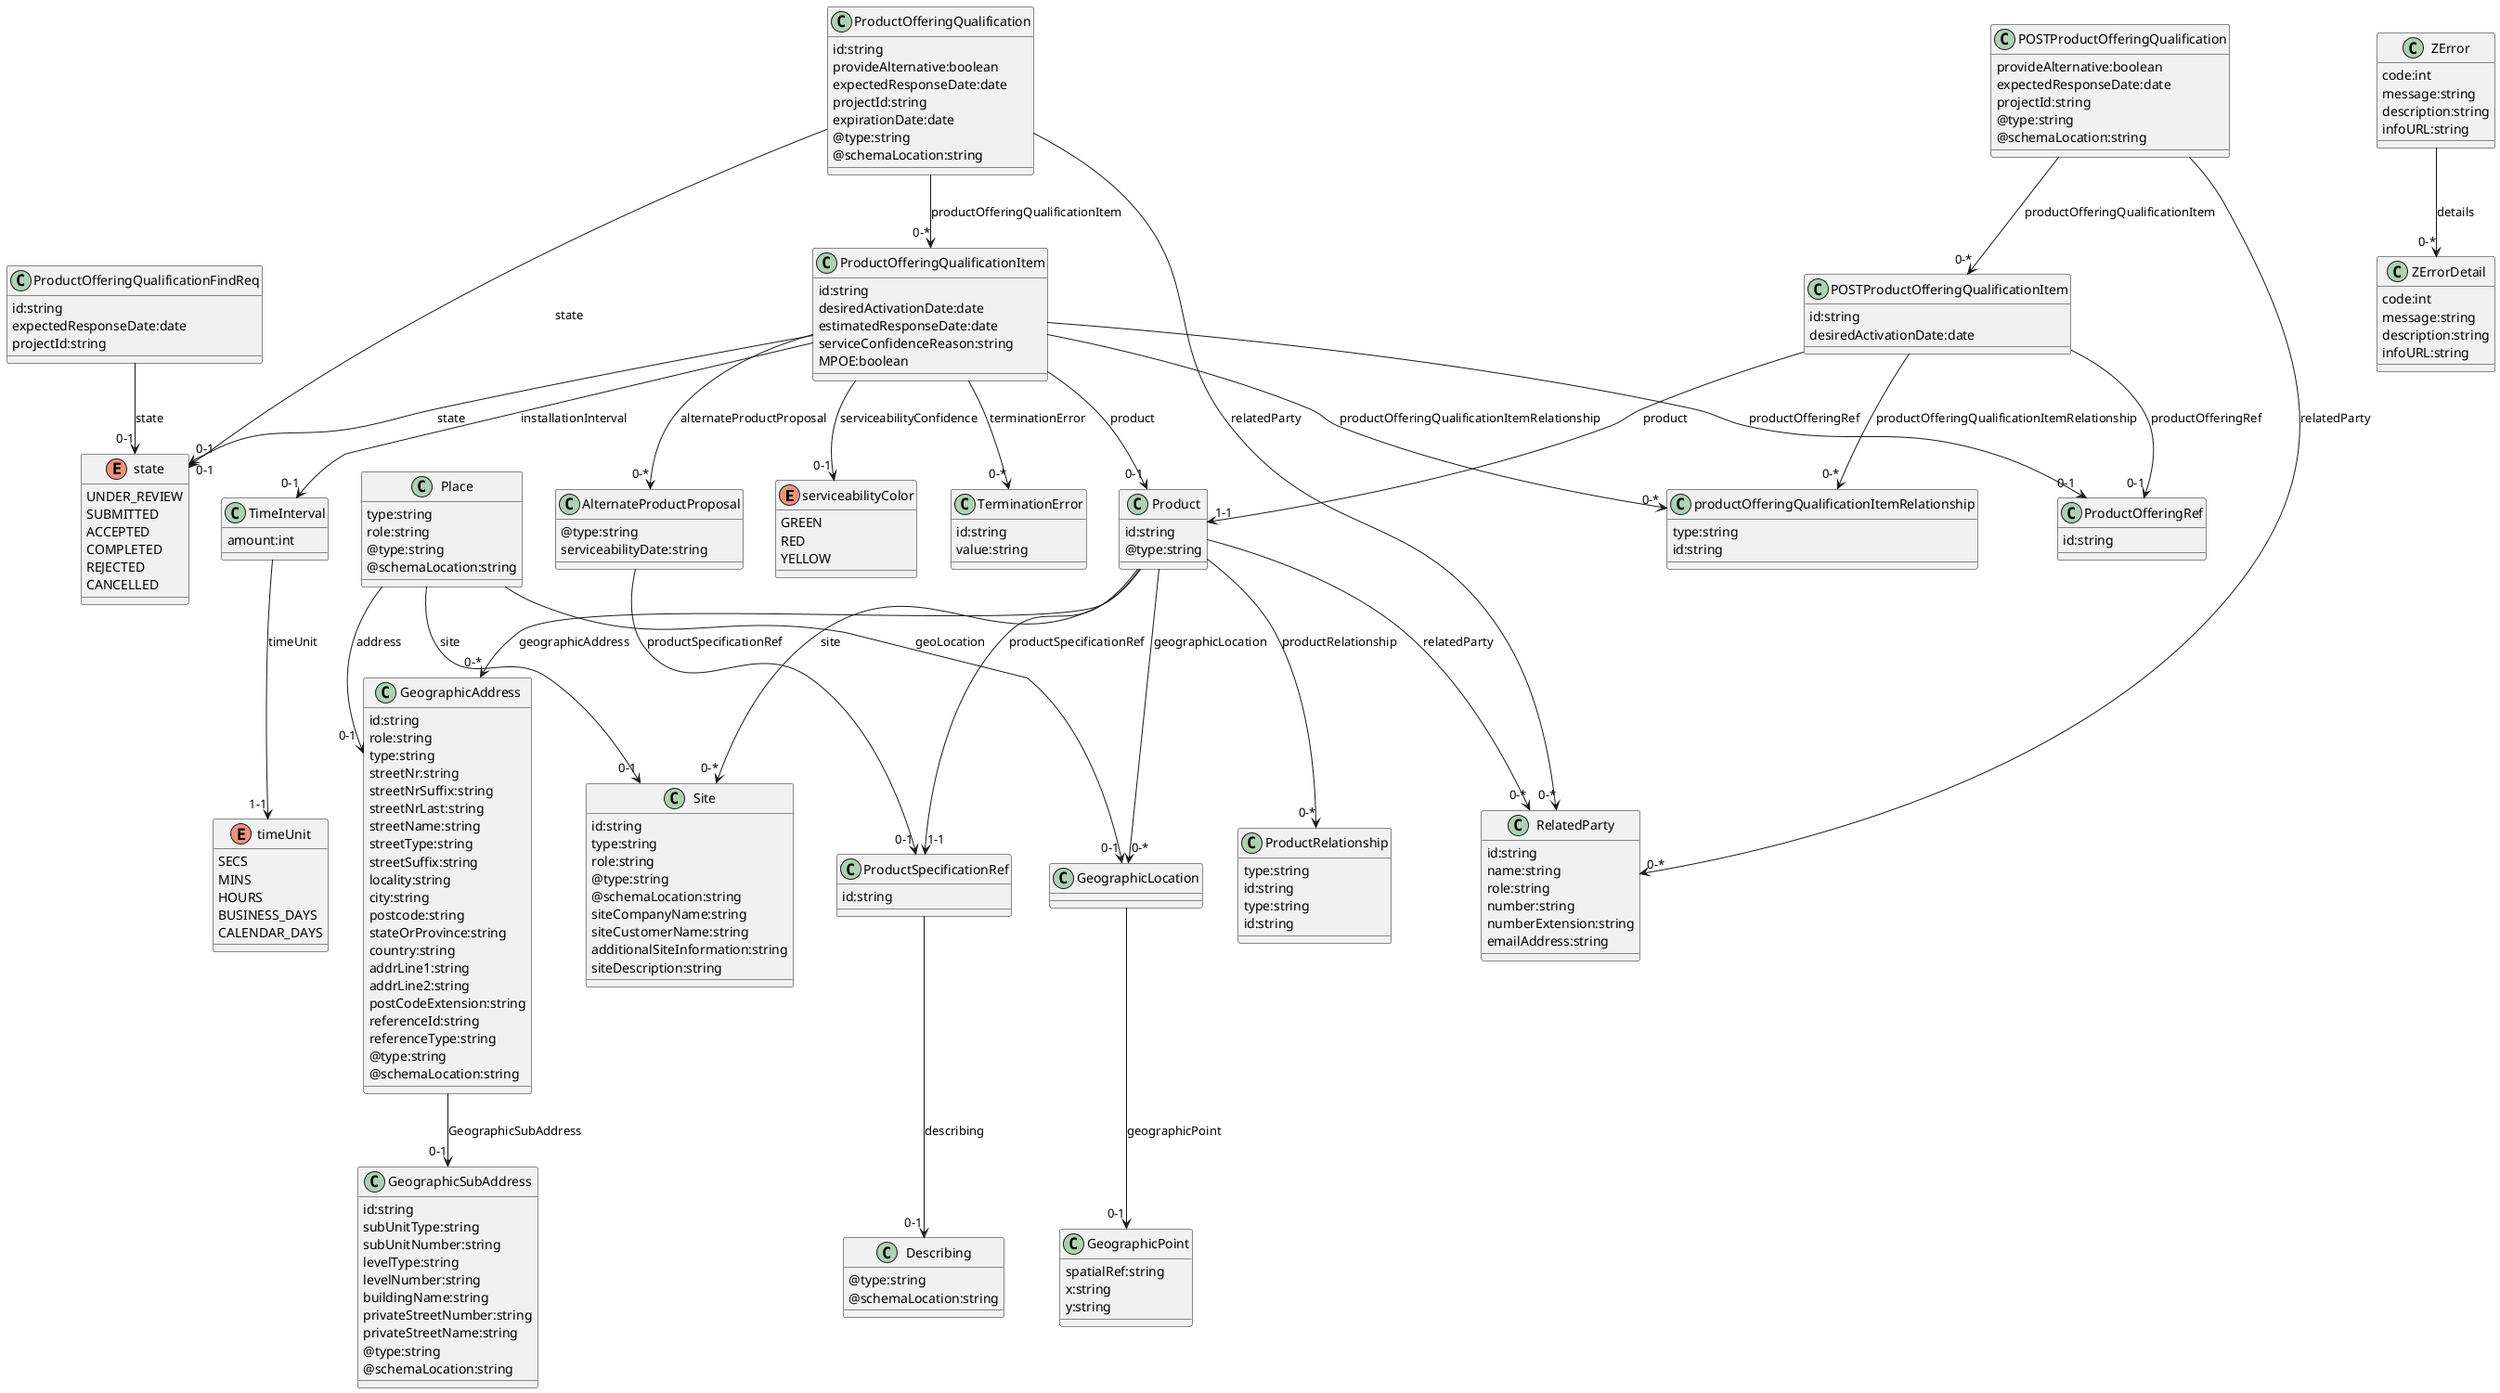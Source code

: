 @startuml

enum serviceabilityColor {
   GREEN
   RED
   YELLOW
}
enum state {
   UNDER_REVIEW
   SUBMITTED
   ACCEPTED
   COMPLETED
   REJECTED
   CANCELLED
}
enum timeUnit {
   SECS
   MINS
   HOURS
   BUSINESS_DAYS
   CALENDAR_DAYS
}

class ZErrorDetail {
   code:int
   message:string
   description:string
   infoURL:string
}

class ZError {
   code:int
   message:string
   description:string
   infoURL:string
}
   ZError --> "0-*" ZErrorDetail : details

class TerminationError {
   id:string
   value:string
}

class RelatedParty {
   id:string
   name:string
   role:string
   number:string
   numberExtension:string
   emailAddress:string
}

class ProductRelationship {
   type:string
   id:string
}

class ProductOfferingRef {
   id:string
}

class Site {
   id:string
   type:string
   role:string
   @type:string
   @schemaLocation:string
   siteCompanyName:string
   siteCustomerName:string
   additionalSiteInformation:string
   siteDescription:string
}

class GeographicSubAddress {
   id:string
   subUnitType:string
   subUnitNumber:string
   levelType:string
   levelNumber:string
   buildingName:string
   privateStreetNumber:string
   privateStreetName:string
   @type:string
   @schemaLocation:string
}

class GeographicPoint {
   spatialRef:string
   x:string
   y:string
}

class GeographicLocation
   GeographicLocation --> "0-1" GeographicPoint : geographicPoint

class GeographicAddress {
   id:string
   role:string
   type:string
   streetNr:string
   streetNrSuffix:string
   streetNrLast:string
   streetName:string
   streetType:string
   streetSuffix:string
   locality:string
   city:string
   postcode:string
   stateOrProvince:string
   country:string
   addrLine1:string
   addrLine2:string
   postCodeExtension:string
   referenceId:string
   referenceType:string
   @type:string
   @schemaLocation:string
}
   GeographicAddress --> "0-1" GeographicSubAddress : GeographicSubAddress

class Place {
   type:string
   role:string
   @type:string
   @schemaLocation:string
}
   Place --> "0-1" GeographicLocation : geoLocation
   Place --> "0-1" GeographicAddress : address
   Place --> "0-1" Site : site

class Describing {
   @type:string
   @schemaLocation:string
}

class AlternateProductProposal {
   @type:string
   serviceabilityDate:string
}
   AlternateProductProposal --> "0-1" ProductSpecificationRef : productSpecificationRef

class ProductRelationship {
   type:string
   id:string
}

class ProductSpecificationRef {
   id:string
}
   ProductSpecificationRef --> "0-1" Describing : describing

class Product {
   id:string
   @type:string
}
   Product --> "1-1" ProductSpecificationRef : productSpecificationRef
   Product --> "0-*" ProductRelationship : productRelationship
   Product --> "0-*" RelatedParty : relatedParty
   Product --> "0-*" GeographicAddress : geographicAddress
   Product --> "0-*" GeographicLocation : geographicLocation
   Product --> "0-*" Site : site

class ProductOfferingQualificationItem {
   id:string
   desiredActivationDate:date
   estimatedResponseDate:date
   serviceConfidenceReason:string
   MPOE:boolean
}
   ProductOfferingQualificationItem --> "0-1" state : state
   ProductOfferingQualificationItem --> "0-1" serviceabilityColor : serviceabilityConfidence
   ProductOfferingQualificationItem --> "0-1" TimeInterval : installationInterval
   ProductOfferingQualificationItem --> "0-1" Product : product
   ProductOfferingQualificationItem --> "0-1" ProductOfferingRef : productOfferingRef
   ProductOfferingQualificationItem --> "0-*" productOfferingQualificationItemRelationship : productOfferingQualificationItemRelationship
   ProductOfferingQualificationItem --> "0-*" AlternateProductProposal : alternateProductProposal
   ProductOfferingQualificationItem --> "0-*" TerminationError : terminationError

class ProductOfferingQualification {
   id:string
   provideAlternative:boolean
   expectedResponseDate:date
   projectId:string
   expirationDate:date
   @type:string
   @schemaLocation:string
}
   ProductOfferingQualification --> "0-1" state : state
   ProductOfferingQualification --> "0-*" RelatedParty : relatedParty
   ProductOfferingQualification --> "0-*" ProductOfferingQualificationItem : productOfferingQualificationItem

class productOfferingQualificationItemRelationship {
   type:string
   id:string
}

class POSTProductOfferingQualificationItem {
   id:string
   desiredActivationDate:date
}
   POSTProductOfferingQualificationItem --> "1-1" Product : product
   POSTProductOfferingQualificationItem --> "0-1" ProductOfferingRef : productOfferingRef
   POSTProductOfferingQualificationItem --> "0-*" productOfferingQualificationItemRelationship : productOfferingQualificationItemRelationship

class POSTProductOfferingQualification {
   provideAlternative:boolean
   expectedResponseDate:date
   projectId:string
   @type:string
   @schemaLocation:string
}
   POSTProductOfferingQualification --> "0-*" RelatedParty : relatedParty
   POSTProductOfferingQualification --> "0-*" POSTProductOfferingQualificationItem : productOfferingQualificationItem

class TimeInterval {
   amount:int
}
   TimeInterval --> "1-1" timeUnit : timeUnit

class ProductOfferingQualificationFindReq {
   id:string
   expectedResponseDate:date
   projectId:string
}
   ProductOfferingQualificationFindReq --> "0-1" state : state

@enduml